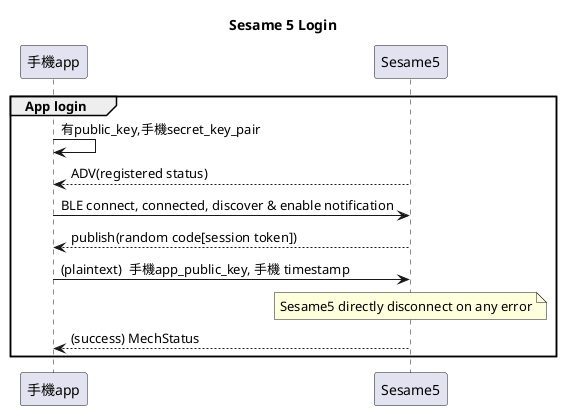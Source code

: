 @startuml

title Sesame 5 Login

participant 手機app
participant Sesame5

group App login

手機app -> 手機app: 有public_key,手機secret_key_pair
Sesame5 --> 手機app: ADV(registered status)
手機app -> Sesame5: BLE connect, connected, discover & enable notification
Sesame5 --> 手機app: publish(random code[session token])
手機app -> Sesame5: (plaintext)  手機app_public_key, 手機 timestamp

note over Sesame5: Sesame5 directly disconnect on any error
Sesame5 --> 手機app: (success) MechStatus
end

@enduml
